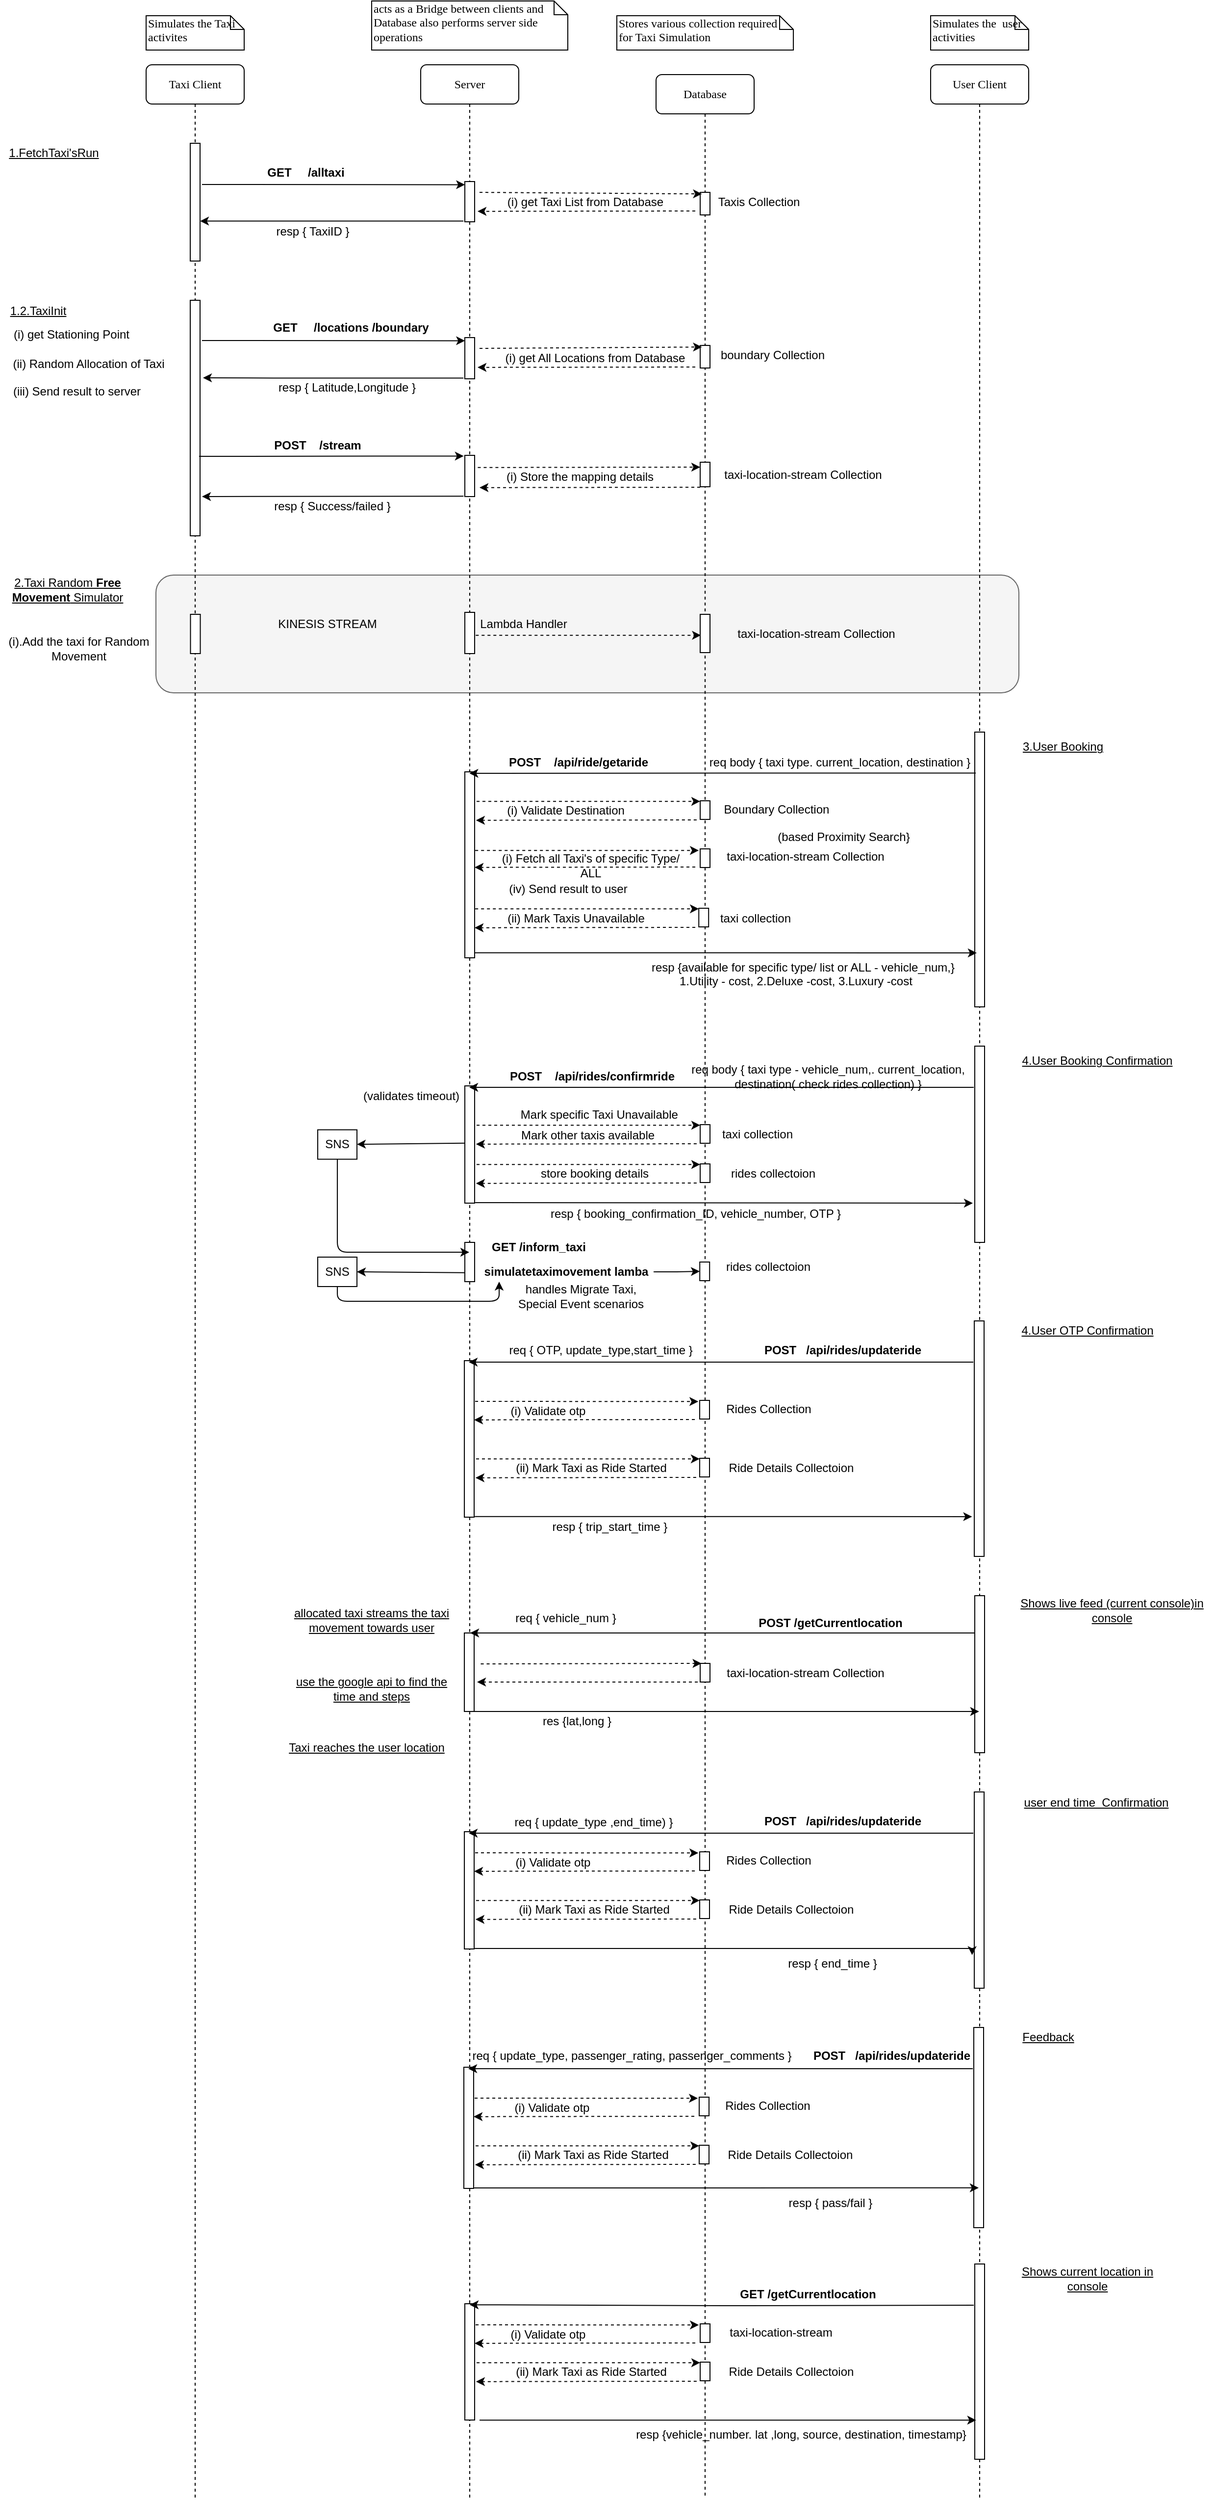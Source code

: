 <mxfile version="15.2.7" type="device"><diagram name="Page-1" id="13e1069c-82ec-6db2-03f1-153e76fe0fe0"><mxGraphModel dx="3008" dy="601" grid="1" gridSize="10" guides="1" tooltips="1" connect="1" arrows="1" fold="1" page="1" pageScale="1" pageWidth="1920" pageHeight="1200" background="none" math="0" shadow="0"><root><mxCell id="0"/><mxCell id="1" parent="0"/><mxCell id="StnTi1TBYFfnd7cMDcRf-30" value="" style="rounded=1;whiteSpace=wrap;html=1;fillColor=#f5f5f5;strokeColor=#666666;fontColor=#333333;" parent="1" vertex="1"><mxGeometry x="-1370" y="720" width="880" height="120" as="geometry"/></mxCell><mxCell id="7baba1c4bc27f4b0-2" value="Server" style="shape=umlLifeline;perimeter=lifelinePerimeter;whiteSpace=wrap;html=1;container=1;collapsible=0;recursiveResize=0;outlineConnect=0;rounded=1;shadow=0;comic=0;labelBackgroundColor=none;strokeWidth=1;fontFamily=Verdana;fontSize=12;align=center;" parent="1" vertex="1"><mxGeometry x="-1100" y="200" width="100" height="2480" as="geometry"/></mxCell><mxCell id="7baba1c4bc27f4b0-10" value="" style="html=1;points=[];perimeter=orthogonalPerimeter;rounded=0;shadow=0;comic=0;labelBackgroundColor=none;strokeWidth=1;fontFamily=Verdana;fontSize=12;align=center;" parent="7baba1c4bc27f4b0-2" vertex="1"><mxGeometry x="45" y="119" width="10" height="41" as="geometry"/></mxCell><mxCell id="rOVfln4P1n18NislJDXr-6" value="" style="html=1;points=[];perimeter=orthogonalPerimeter;rounded=0;shadow=0;comic=0;labelBackgroundColor=none;strokeWidth=1;fontFamily=Verdana;fontSize=12;align=center;" parent="7baba1c4bc27f4b0-2" vertex="1"><mxGeometry x="45" y="1200" width="10" height="40" as="geometry"/></mxCell><mxCell id="7baba1c4bc27f4b0-3" value="User Client" style="shape=umlLifeline;perimeter=lifelinePerimeter;whiteSpace=wrap;html=1;container=1;collapsible=0;recursiveResize=0;outlineConnect=0;rounded=1;shadow=0;comic=0;labelBackgroundColor=none;strokeWidth=1;fontFamily=Verdana;fontSize=12;align=center;" parent="1" vertex="1"><mxGeometry x="-580" y="200" width="100" height="2480" as="geometry"/></mxCell><mxCell id="7baba1c4bc27f4b0-13" value="" style="html=1;points=[];perimeter=orthogonalPerimeter;rounded=0;shadow=0;comic=0;labelBackgroundColor=none;strokeWidth=1;fontFamily=Verdana;fontSize=12;align=center;" parent="7baba1c4bc27f4b0-3" vertex="1"><mxGeometry x="45" y="680" width="10" height="280" as="geometry"/></mxCell><mxCell id="7baba1c4bc27f4b0-8" value="Taxi Client" style="shape=umlLifeline;perimeter=lifelinePerimeter;whiteSpace=wrap;html=1;container=1;collapsible=0;recursiveResize=0;outlineConnect=0;rounded=1;shadow=0;comic=0;labelBackgroundColor=none;strokeWidth=1;fontFamily=Verdana;fontSize=12;align=center;" parent="1" vertex="1"><mxGeometry x="-1380" y="200" width="100" height="2480" as="geometry"/></mxCell><mxCell id="7baba1c4bc27f4b0-9" value="" style="html=1;points=[];perimeter=orthogonalPerimeter;rounded=0;shadow=0;comic=0;labelBackgroundColor=none;strokeWidth=1;fontFamily=Verdana;fontSize=12;align=center;" parent="7baba1c4bc27f4b0-8" vertex="1"><mxGeometry x="45" y="80" width="10" height="120" as="geometry"/></mxCell><mxCell id="tMMM_avJAQkE-YeCym6O-34" value="" style="html=1;points=[];perimeter=orthogonalPerimeter;rounded=0;shadow=0;comic=0;labelBackgroundColor=none;strokeWidth=1;fontFamily=Verdana;fontSize=12;align=center;" parent="7baba1c4bc27f4b0-8" vertex="1"><mxGeometry x="45" y="240" width="10" height="240" as="geometry"/></mxCell><mxCell id="7baba1c4bc27f4b0-40" value="Simulates the Taxi activites" style="shape=note;whiteSpace=wrap;html=1;size=14;verticalAlign=top;align=left;spacingTop=-6;rounded=0;shadow=0;comic=0;labelBackgroundColor=none;strokeWidth=1;fontFamily=Verdana;fontSize=12" parent="1" vertex="1"><mxGeometry x="-1380" y="150" width="100" height="35" as="geometry"/></mxCell><mxCell id="7baba1c4bc27f4b0-41" value="acts as a Bridge between clients and Database also performs server side operations" style="shape=note;whiteSpace=wrap;html=1;size=14;verticalAlign=top;align=left;spacingTop=-6;rounded=0;shadow=0;comic=0;labelBackgroundColor=none;strokeWidth=1;fontFamily=Verdana;fontSize=12" parent="1" vertex="1"><mxGeometry x="-1150" y="135" width="200" height="50" as="geometry"/></mxCell><mxCell id="7baba1c4bc27f4b0-42" value="Simulates the&amp;nbsp; user activities" style="shape=note;whiteSpace=wrap;html=1;size=14;verticalAlign=top;align=left;spacingTop=-6;rounded=0;shadow=0;comic=0;labelBackgroundColor=none;strokeWidth=1;fontFamily=Verdana;fontSize=12" parent="1" vertex="1"><mxGeometry x="-580" y="150" width="100" height="35" as="geometry"/></mxCell><mxCell id="tMMM_avJAQkE-YeCym6O-5" value="Database" style="shape=umlLifeline;perimeter=lifelinePerimeter;whiteSpace=wrap;html=1;container=1;collapsible=0;recursiveResize=0;outlineConnect=0;rounded=1;shadow=0;comic=0;labelBackgroundColor=none;strokeWidth=1;fontFamily=Verdana;fontSize=12;align=center;" parent="1" vertex="1"><mxGeometry x="-860" y="210" width="100" height="2470" as="geometry"/></mxCell><mxCell id="tMMM_avJAQkE-YeCym6O-6" value="" style="html=1;points=[];perimeter=orthogonalPerimeter;rounded=0;shadow=0;comic=0;labelBackgroundColor=none;strokeWidth=1;fontFamily=Verdana;fontSize=12;align=center;" parent="tMMM_avJAQkE-YeCym6O-5" vertex="1"><mxGeometry x="45" y="120" width="10" height="23" as="geometry"/></mxCell><mxCell id="VkmOC34NVmXhwSjpZ-ni-5" value="" style="html=1;points=[];perimeter=orthogonalPerimeter;rounded=0;shadow=0;comic=0;labelBackgroundColor=none;strokeWidth=1;fontFamily=Verdana;fontSize=12;align=center;" vertex="1" parent="tMMM_avJAQkE-YeCym6O-5"><mxGeometry x="44.6" y="1210" width="10" height="19" as="geometry"/></mxCell><mxCell id="tMMM_avJAQkE-YeCym6O-7" value="Stores various collection required for Taxi Simulation" style="shape=note;whiteSpace=wrap;html=1;size=14;verticalAlign=top;align=left;spacingTop=-6;rounded=0;shadow=0;comic=0;labelBackgroundColor=none;strokeWidth=1;fontFamily=Verdana;fontSize=12" parent="1" vertex="1"><mxGeometry x="-900" y="150" width="180" height="35" as="geometry"/></mxCell><mxCell id="tMMM_avJAQkE-YeCym6O-11" value="3.User Booking" style="text;html=1;strokeColor=none;fillColor=none;align=center;verticalAlign=middle;whiteSpace=wrap;rounded=0;fontStyle=4" parent="1" vertex="1"><mxGeometry x="-490" y="880" width="90" height="30" as="geometry"/></mxCell><mxCell id="tMMM_avJAQkE-YeCym6O-9" value="1.FetchTaxi'sRun" style="text;html=1;strokeColor=none;fillColor=none;align=center;verticalAlign=middle;whiteSpace=wrap;rounded=0;fontStyle=4" parent="1" vertex="1"><mxGeometry x="-1514" y="280" width="80" height="20" as="geometry"/></mxCell><mxCell id="tMMM_avJAQkE-YeCym6O-17" style="edgeStyle=orthogonalEdgeStyle;rounded=0;orthogonalLoop=1;jettySize=auto;html=1;entryX=0.02;entryY=0.043;entryDx=0;entryDy=0;entryPerimeter=0;" parent="1" edge="1"><mxGeometry relative="1" as="geometry"><mxPoint x="-1323" y="322" as="sourcePoint"/><mxPoint x="-1054.8" y="322.203" as="targetPoint"/><Array as="points"><mxPoint x="-1323" y="322"/></Array></mxGeometry></mxCell><mxCell id="tMMM_avJAQkE-YeCym6O-26" value="&lt;b&gt;GET&lt;/b&gt;&amp;nbsp; &amp;nbsp; &amp;nbsp;&lt;b&gt;/alltaxi&lt;/b&gt;" style="text;html=1;strokeColor=none;fillColor=none;align=center;verticalAlign=middle;whiteSpace=wrap;rounded=0;dashed=1;" parent="1" vertex="1"><mxGeometry x="-1277.12" y="300" width="120" height="20" as="geometry"/></mxCell><mxCell id="tMMM_avJAQkE-YeCym6O-27" value="" style="endArrow=classic;html=1;entryX=0.18;entryY=0.07;entryDx=0;entryDy=0;entryPerimeter=0;dashed=1;" parent="1" target="tMMM_avJAQkE-YeCym6O-6" edge="1"><mxGeometry width="50" height="50" relative="1" as="geometry"><mxPoint x="-1040" y="330" as="sourcePoint"/><mxPoint x="-1020" y="294" as="targetPoint"/></mxGeometry></mxCell><mxCell id="tMMM_avJAQkE-YeCym6O-28" value="" style="endArrow=classic;html=1;dashed=1;entryX=1.3;entryY=0.671;entryDx=0;entryDy=0;entryPerimeter=0;" parent="1" edge="1"><mxGeometry width="50" height="50" relative="1" as="geometry"><mxPoint x="-820" y="349" as="sourcePoint"/><mxPoint x="-1042" y="349.351" as="targetPoint"/></mxGeometry></mxCell><mxCell id="tMMM_avJAQkE-YeCym6O-29" style="edgeStyle=orthogonalEdgeStyle;rounded=0;orthogonalLoop=1;jettySize=auto;html=1;exitX=-0.14;exitY=0.982;exitDx=0;exitDy=0;exitPerimeter=0;" parent="1" source="7baba1c4bc27f4b0-10" target="7baba1c4bc27f4b0-9" edge="1"><mxGeometry relative="1" as="geometry"><mxPoint x="-1062" y="438" as="sourcePoint"/><mxPoint x="-1321" y="389" as="targetPoint"/><Array as="points"><mxPoint x="-1120" y="360"/><mxPoint x="-1120" y="360"/></Array></mxGeometry></mxCell><mxCell id="tMMM_avJAQkE-YeCym6O-30" value="resp { TaxiID }" style="text;html=1;strokeColor=none;fillColor=none;align=center;verticalAlign=middle;whiteSpace=wrap;rounded=0;dashed=1;" parent="1" vertex="1"><mxGeometry x="-1280.12" y="360" width="140" height="20" as="geometry"/></mxCell><mxCell id="tMMM_avJAQkE-YeCym6O-31" value="(i) get Taxi List from Database" style="text;html=1;strokeColor=none;fillColor=none;align=center;verticalAlign=middle;whiteSpace=wrap;rounded=0;dashed=1;" parent="1" vertex="1"><mxGeometry x="-1017.5" y="330" width="170" height="20" as="geometry"/></mxCell><mxCell id="tMMM_avJAQkE-YeCym6O-32" value="Taxis Collection" style="text;html=1;strokeColor=none;fillColor=none;align=center;verticalAlign=middle;whiteSpace=wrap;rounded=0;dashed=1;" parent="1" vertex="1"><mxGeometry x="-805.75" y="330" width="102" height="20" as="geometry"/></mxCell><mxCell id="tMMM_avJAQkE-YeCym6O-33" value="" style="html=1;points=[];perimeter=orthogonalPerimeter;rounded=0;shadow=0;comic=0;labelBackgroundColor=none;strokeWidth=1;fontFamily=Verdana;fontSize=12;align=center;fontStyle=0" parent="1" vertex="1"><mxGeometry x="-1055" y="478" width="10" height="42" as="geometry"/></mxCell><mxCell id="tMMM_avJAQkE-YeCym6O-35" value="" style="html=1;points=[];perimeter=orthogonalPerimeter;rounded=0;shadow=0;comic=0;labelBackgroundColor=none;strokeWidth=1;fontFamily=Verdana;fontSize=12;align=center;fontStyle=0" parent="1" vertex="1"><mxGeometry x="-815" y="486" width="10" height="23" as="geometry"/></mxCell><mxCell id="tMMM_avJAQkE-YeCym6O-36" value="1.2.TaxiInit" style="text;html=1;strokeColor=none;fillColor=none;align=center;verticalAlign=middle;whiteSpace=wrap;rounded=0;fontStyle=4" parent="1" vertex="1"><mxGeometry x="-1520" y="443" width="60" height="15" as="geometry"/></mxCell><mxCell id="tMMM_avJAQkE-YeCym6O-37" style="edgeStyle=orthogonalEdgeStyle;rounded=0;orthogonalLoop=1;jettySize=auto;html=1;entryX=0.02;entryY=0.043;entryDx=0;entryDy=0;entryPerimeter=0;fontStyle=0" parent="1" edge="1"><mxGeometry relative="1" as="geometry"><mxPoint x="-1323" y="481" as="sourcePoint"/><mxPoint x="-1054.8" y="481.203" as="targetPoint"/><Array as="points"><mxPoint x="-1323" y="481"/></Array></mxGeometry></mxCell><mxCell id="tMMM_avJAQkE-YeCym6O-38" value="&lt;b&gt;GET&lt;/b&gt;&amp;nbsp; &amp;nbsp; &amp;nbsp;&lt;b&gt;/locations /boundary&lt;/b&gt;" style="text;html=1;strokeColor=none;fillColor=none;align=center;verticalAlign=middle;whiteSpace=wrap;rounded=0;dashed=1;fontStyle=0" parent="1" vertex="1"><mxGeometry x="-1266" y="458" width="190" height="20" as="geometry"/></mxCell><mxCell id="tMMM_avJAQkE-YeCym6O-39" value="" style="endArrow=classic;html=1;entryX=0.18;entryY=0.07;entryDx=0;entryDy=0;entryPerimeter=0;dashed=1;fontStyle=0" parent="1" target="tMMM_avJAQkE-YeCym6O-35" edge="1"><mxGeometry width="50" height="50" relative="1" as="geometry"><mxPoint x="-1040" y="489" as="sourcePoint"/><mxPoint x="-1020" y="453" as="targetPoint"/></mxGeometry></mxCell><mxCell id="tMMM_avJAQkE-YeCym6O-40" value="" style="endArrow=classic;html=1;dashed=1;entryX=1.3;entryY=0.671;entryDx=0;entryDy=0;entryPerimeter=0;fontStyle=0" parent="1" edge="1"><mxGeometry width="50" height="50" relative="1" as="geometry"><mxPoint x="-820" y="508" as="sourcePoint"/><mxPoint x="-1042.0" y="508.351" as="targetPoint"/></mxGeometry></mxCell><mxCell id="tMMM_avJAQkE-YeCym6O-41" style="edgeStyle=orthogonalEdgeStyle;rounded=0;orthogonalLoop=1;jettySize=auto;html=1;exitX=-0.14;exitY=0.982;exitDx=0;exitDy=0;exitPerimeter=0;fontStyle=0" parent="1" source="tMMM_avJAQkE-YeCym6O-33" edge="1"><mxGeometry relative="1" as="geometry"><mxPoint x="-1062" y="597" as="sourcePoint"/><mxPoint x="-1322" y="519" as="targetPoint"/><Array as="points"><mxPoint x="-1250" y="519"/><mxPoint x="-1250" y="519"/></Array></mxGeometry></mxCell><mxCell id="tMMM_avJAQkE-YeCym6O-42" value="resp { Latitude,Longitude }" style="text;html=1;strokeColor=none;fillColor=none;align=center;verticalAlign=middle;whiteSpace=wrap;rounded=0;dashed=1;fontStyle=0" parent="1" vertex="1"><mxGeometry x="-1250" y="519" width="150" height="20" as="geometry"/></mxCell><mxCell id="tMMM_avJAQkE-YeCym6O-43" value="(i) get All Locations from Database" style="text;html=1;strokeColor=none;fillColor=none;align=center;verticalAlign=middle;whiteSpace=wrap;rounded=0;dashed=1;fontStyle=0" parent="1" vertex="1"><mxGeometry x="-1017.5" y="489" width="190" height="20" as="geometry"/></mxCell><mxCell id="tMMM_avJAQkE-YeCym6O-44" value="boundary Collection" style="text;html=1;strokeColor=none;fillColor=none;align=center;verticalAlign=middle;whiteSpace=wrap;rounded=0;dashed=1;" parent="1" vertex="1"><mxGeometry x="-796.12" y="486" width="110" height="20" as="geometry"/></mxCell><mxCell id="tMMM_avJAQkE-YeCym6O-45" value="(i) get Stationing Point" style="text;html=1;strokeColor=none;fillColor=none;align=center;verticalAlign=middle;whiteSpace=wrap;rounded=0;" parent="1" vertex="1"><mxGeometry x="-1520.75" y="460" width="130" height="30" as="geometry"/></mxCell><mxCell id="tMMM_avJAQkE-YeCym6O-46" value="(ii) Random Allocation of Taxi" style="text;html=1;strokeColor=none;fillColor=none;align=center;verticalAlign=middle;whiteSpace=wrap;rounded=0;" parent="1" vertex="1"><mxGeometry x="-1520.75" y="490" width="165" height="30" as="geometry"/></mxCell><mxCell id="tMMM_avJAQkE-YeCym6O-47" value="(iii) Send result to server" style="text;html=1;strokeColor=none;fillColor=none;align=center;verticalAlign=middle;whiteSpace=wrap;rounded=0;" parent="1" vertex="1"><mxGeometry x="-1518.26" y="520" width="135.25" height="25" as="geometry"/></mxCell><mxCell id="tMMM_avJAQkE-YeCym6O-55" value="" style="html=1;points=[];perimeter=orthogonalPerimeter;rounded=0;shadow=0;comic=0;labelBackgroundColor=none;strokeWidth=1;fontFamily=Verdana;fontSize=12;align=center;fontStyle=0" parent="1" vertex="1"><mxGeometry x="-1055" y="598" width="10" height="42" as="geometry"/></mxCell><mxCell id="tMMM_avJAQkE-YeCym6O-57" style="edgeStyle=orthogonalEdgeStyle;rounded=0;orthogonalLoop=1;jettySize=auto;html=1;entryX=-0.11;entryY=0.016;entryDx=0;entryDy=0;entryPerimeter=0;fontStyle=0;" parent="1" target="tMMM_avJAQkE-YeCym6O-55" edge="1"><mxGeometry relative="1" as="geometry"><mxPoint x="-1326" y="599" as="sourcePoint"/><mxPoint x="-1044.8" y="582.203" as="targetPoint"/><Array as="points"><mxPoint x="-1056" y="599"/></Array></mxGeometry></mxCell><mxCell id="tMMM_avJAQkE-YeCym6O-58" value="&lt;b&gt;POST&lt;/b&gt;&amp;nbsp; &amp;nbsp;&amp;nbsp;&lt;b&gt;/stream&lt;/b&gt;" style="text;html=1;strokeColor=none;fillColor=none;align=center;verticalAlign=middle;whiteSpace=wrap;rounded=0;dashed=1;fontStyle=0" parent="1" vertex="1"><mxGeometry x="-1270" y="578" width="130" height="20" as="geometry"/></mxCell><mxCell id="tMMM_avJAQkE-YeCym6O-62" value="resp { Success/failed }" style="text;html=1;strokeColor=none;fillColor=none;align=center;verticalAlign=middle;whiteSpace=wrap;rounded=0;dashed=1;fontStyle=0" parent="1" vertex="1"><mxGeometry x="-1255" y="640" width="130" height="20" as="geometry"/></mxCell><mxCell id="tMMM_avJAQkE-YeCym6O-65" style="edgeStyle=orthogonalEdgeStyle;rounded=0;orthogonalLoop=1;jettySize=auto;html=1;fontStyle=0;exitX=-0.131;exitY=0.99;exitDx=0;exitDy=0;exitPerimeter=0;" parent="1" source="tMMM_avJAQkE-YeCym6O-55" edge="1"><mxGeometry relative="1" as="geometry"><mxPoint x="-1315.81" y="609.5" as="sourcePoint"/><mxPoint x="-1323" y="640" as="targetPoint"/><Array as="points"><mxPoint x="-1323" y="640"/></Array></mxGeometry></mxCell><mxCell id="tMMM_avJAQkE-YeCym6O-67" value="(i) Store the mapping details" style="text;html=1;strokeColor=none;fillColor=none;align=center;verticalAlign=middle;whiteSpace=wrap;rounded=0;dashed=1;fontStyle=0" parent="1" vertex="1"><mxGeometry x="-1015" y="610.5" width="155" height="18.5" as="geometry"/></mxCell><mxCell id="tMMM_avJAQkE-YeCym6O-68" value="" style="endArrow=classic;html=1;entryX=0.18;entryY=0.07;entryDx=0;entryDy=0;entryPerimeter=0;dashed=1;fontStyle=0" parent="1" edge="1"><mxGeometry width="50" height="50" relative="1" as="geometry"><mxPoint x="-1041.8" y="610.4" as="sourcePoint"/><mxPoint x="-815.0" y="610.0" as="targetPoint"/></mxGeometry></mxCell><mxCell id="tMMM_avJAQkE-YeCym6O-69" value="" style="endArrow=classic;html=1;dashed=1;fontStyle=0" parent="1" edge="1"><mxGeometry width="50" height="50" relative="1" as="geometry"><mxPoint x="-815" y="630.52" as="sourcePoint"/><mxPoint x="-1040" y="630.87" as="targetPoint"/></mxGeometry></mxCell><mxCell id="tMMM_avJAQkE-YeCym6O-70" value="" style="html=1;points=[];perimeter=orthogonalPerimeter;rounded=0;shadow=0;comic=0;labelBackgroundColor=none;strokeWidth=1;fontFamily=Verdana;fontSize=12;align=center;" parent="1" vertex="1"><mxGeometry x="-1055" y="920.5" width="10" height="189.5" as="geometry"/></mxCell><mxCell id="tMMM_avJAQkE-YeCym6O-74" style="edgeStyle=orthogonalEdgeStyle;rounded=0;orthogonalLoop=1;jettySize=auto;html=1;exitX=0.1;exitY=0.149;exitDx=0;exitDy=0;exitPerimeter=0;" parent="1" source="7baba1c4bc27f4b0-13" edge="1"><mxGeometry relative="1" as="geometry"><mxPoint x="-1373" y="983" as="sourcePoint"/><mxPoint x="-1050.333" y="922" as="targetPoint"/><Array as="points"/></mxGeometry></mxCell><mxCell id="tMMM_avJAQkE-YeCym6O-78" style="edgeStyle=orthogonalEdgeStyle;rounded=0;orthogonalLoop=1;jettySize=auto;html=1;exitX=0.98;exitY=0.991;exitDx=0;exitDy=0;exitPerimeter=0;" parent="1" edge="1"><mxGeometry relative="1" as="geometry"><mxPoint x="-1045.2" y="1104.845" as="sourcePoint"/><mxPoint x="-533" y="1105" as="targetPoint"/><Array as="points"><mxPoint x="-533" y="1105"/></Array></mxGeometry></mxCell><mxCell id="tMMM_avJAQkE-YeCym6O-82" value="&lt;b&gt;POST&lt;/b&gt;&amp;nbsp; &amp;nbsp; &lt;b&gt;/api/ride/getaride&lt;/b&gt;" style="text;html=1;strokeColor=none;align=center;verticalAlign=middle;whiteSpace=wrap;rounded=0;dashed=1;fontStyle=0;" parent="1" vertex="1"><mxGeometry x="-1025" y="900.5" width="172.38" height="20" as="geometry"/></mxCell><mxCell id="tMMM_avJAQkE-YeCym6O-86" value="(i) Validate Destination" style="text;html=1;strokeColor=none;fillColor=none;align=center;verticalAlign=middle;whiteSpace=wrap;rounded=0;" parent="1" vertex="1"><mxGeometry x="-1017.5" y="950" width="130" height="20" as="geometry"/></mxCell><mxCell id="tMMM_avJAQkE-YeCym6O-87" value="" style="endArrow=classic;html=1;dashed=1;fontStyle=0;exitX=1.06;exitY=0.289;exitDx=0;exitDy=0;exitPerimeter=0;entryX=-0.14;entryY=0.062;entryDx=0;entryDy=0;entryPerimeter=0;" parent="1" edge="1"><mxGeometry width="50" height="50" relative="1" as="geometry"><mxPoint x="-1043" y="950.595" as="sourcePoint"/><mxPoint x="-815" y="950.58" as="targetPoint"/></mxGeometry></mxCell><mxCell id="tMMM_avJAQkE-YeCym6O-88" value="" style="endArrow=classic;html=1;dashed=1;fontStyle=0" parent="1" edge="1"><mxGeometry width="50" height="50" relative="1" as="geometry"><mxPoint x="-818.6" y="969.5" as="sourcePoint"/><mxPoint x="-1043.6" y="969.85" as="targetPoint"/></mxGeometry></mxCell><mxCell id="tMMM_avJAQkE-YeCym6O-89" value="(i) Fetch all Taxi's of specific Type/ ALL" style="text;html=1;strokeColor=none;fillColor=none;align=center;verticalAlign=middle;whiteSpace=wrap;rounded=0;" parent="1" vertex="1"><mxGeometry x="-1019.25" y="1006" width="185" height="20" as="geometry"/></mxCell><mxCell id="tMMM_avJAQkE-YeCym6O-90" value="" style="endArrow=classic;html=1;dashed=1;fontStyle=0;exitX=1.06;exitY=0.289;exitDx=0;exitDy=0;exitPerimeter=0;entryX=-0.14;entryY=0.062;entryDx=0;entryDy=0;entryPerimeter=0;" parent="1" edge="1"><mxGeometry width="50" height="50" relative="1" as="geometry"><mxPoint x="-1044.4" y="1000.595" as="sourcePoint"/><mxPoint x="-816.4" y="1000.58" as="targetPoint"/></mxGeometry></mxCell><mxCell id="tMMM_avJAQkE-YeCym6O-91" value="" style="endArrow=classic;html=1;dashed=1;fontStyle=0" parent="1" edge="1"><mxGeometry width="50" height="50" relative="1" as="geometry"><mxPoint x="-820" y="1017.5" as="sourcePoint"/><mxPoint x="-1045" y="1017.85" as="targetPoint"/></mxGeometry></mxCell><mxCell id="tMMM_avJAQkE-YeCym6O-92" value="" style="html=1;points=[];perimeter=orthogonalPerimeter;rounded=0;shadow=0;comic=0;labelBackgroundColor=none;strokeWidth=1;fontFamily=Verdana;fontSize=12;align=center;" parent="1" vertex="1"><mxGeometry x="-815" y="950" width="10" height="19" as="geometry"/></mxCell><mxCell id="tMMM_avJAQkE-YeCym6O-93" value="" style="html=1;points=[];perimeter=orthogonalPerimeter;rounded=0;shadow=0;comic=0;labelBackgroundColor=none;strokeWidth=1;fontFamily=Verdana;fontSize=12;align=center;" parent="1" vertex="1"><mxGeometry x="-815" y="999" width="10" height="19" as="geometry"/></mxCell><mxCell id="tMMM_avJAQkE-YeCym6O-95" value="" style="html=1;points=[];perimeter=orthogonalPerimeter;rounded=0;shadow=0;comic=0;labelBackgroundColor=none;strokeWidth=1;fontFamily=Verdana;fontSize=12;align=center;fontStyle=0" parent="1" vertex="1"><mxGeometry x="-815" y="605" width="10" height="25" as="geometry"/></mxCell><mxCell id="tMMM_avJAQkE-YeCym6O-96" value="taxi-location-stream Collection" style="text;html=1;strokeColor=none;fillColor=none;align=center;verticalAlign=middle;whiteSpace=wrap;rounded=0;dashed=1;" parent="1" vertex="1"><mxGeometry x="-800" y="607.5" width="180" height="20" as="geometry"/></mxCell><mxCell id="tMMM_avJAQkE-YeCym6O-97" value="taxi-location-stream Collection" style="text;html=1;strokeColor=none;fillColor=none;align=center;verticalAlign=middle;whiteSpace=wrap;rounded=0;dashed=1;" parent="1" vertex="1"><mxGeometry x="-795" y="997" width="175" height="20" as="geometry"/></mxCell><mxCell id="tMMM_avJAQkE-YeCym6O-98" value="(iv) Send result to user" style="text;html=1;strokeColor=none;fillColor=none;align=center;verticalAlign=middle;whiteSpace=wrap;rounded=0;" parent="1" vertex="1"><mxGeometry x="-1017.5" y="1030" width="135" height="20" as="geometry"/></mxCell><mxCell id="tMMM_avJAQkE-YeCym6O-100" value="resp {available for specific type/ list or ALL - vehicle_num,}" style="text;html=1;strokeColor=none;fillColor=none;align=center;verticalAlign=middle;whiteSpace=wrap;rounded=0;dashed=1;fontStyle=0" parent="1" vertex="1"><mxGeometry x="-870" y="1110" width="320" height="20" as="geometry"/></mxCell><mxCell id="tMMM_avJAQkE-YeCym6O-101" value="" style="html=1;points=[];perimeter=orthogonalPerimeter;rounded=0;shadow=0;comic=0;labelBackgroundColor=none;strokeWidth=1;fontFamily=Verdana;fontSize=12;align=center;" parent="1" vertex="1"><mxGeometry x="-535" y="1200" width="10" height="200" as="geometry"/></mxCell><mxCell id="tMMM_avJAQkE-YeCym6O-102" value="&lt;u&gt;4.User Booking Confirmation&lt;/u&gt;" style="text;html=1;strokeColor=none;fillColor=none;align=center;verticalAlign=middle;whiteSpace=wrap;rounded=0;" parent="1" vertex="1"><mxGeometry x="-490" y="1200" width="160" height="30" as="geometry"/></mxCell><mxCell id="tMMM_avJAQkE-YeCym6O-103" value="" style="html=1;points=[];perimeter=orthogonalPerimeter;rounded=0;shadow=0;comic=0;labelBackgroundColor=none;strokeWidth=1;fontFamily=Verdana;fontSize=12;align=center;" parent="1" vertex="1"><mxGeometry x="-1055" y="1240.5" width="10" height="119.5" as="geometry"/></mxCell><mxCell id="tMMM_avJAQkE-YeCym6O-105" style="edgeStyle=orthogonalEdgeStyle;rounded=0;orthogonalLoop=1;jettySize=auto;html=1;" parent="1" edge="1"><mxGeometry relative="1" as="geometry"><mxPoint x="-536" y="1242" as="sourcePoint"/><mxPoint x="-1050.5" y="1242" as="targetPoint"/><Array as="points"><mxPoint x="-536" y="1242"/></Array></mxGeometry></mxCell><mxCell id="tMMM_avJAQkE-YeCym6O-112" value="&amp;nbsp;Mark specific Taxi Unavailable" style="text;html=1;strokeColor=none;fillColor=none;align=center;verticalAlign=middle;whiteSpace=wrap;rounded=0;" parent="1" vertex="1"><mxGeometry x="-1011.75" y="1259.5" width="185" height="20" as="geometry"/></mxCell><mxCell id="tMMM_avJAQkE-YeCym6O-113" value="" style="endArrow=classic;html=1;dashed=1;fontStyle=0;exitX=1.06;exitY=0.289;exitDx=0;exitDy=0;exitPerimeter=0;entryX=-0.14;entryY=0.062;entryDx=0;entryDy=0;entryPerimeter=0;" parent="1" edge="1"><mxGeometry width="50" height="50" relative="1" as="geometry"><mxPoint x="-1043" y="1280.595" as="sourcePoint"/><mxPoint x="-815" y="1280.58" as="targetPoint"/></mxGeometry></mxCell><mxCell id="tMMM_avJAQkE-YeCym6O-114" value="" style="endArrow=classic;html=1;dashed=1;fontStyle=0" parent="1" edge="1"><mxGeometry width="50" height="50" relative="1" as="geometry"><mxPoint x="-818.6" y="1299.5" as="sourcePoint"/><mxPoint x="-1043.6" y="1299.85" as="targetPoint"/></mxGeometry></mxCell><mxCell id="tMMM_avJAQkE-YeCym6O-118" value="" style="html=1;points=[];perimeter=orthogonalPerimeter;rounded=0;shadow=0;comic=0;labelBackgroundColor=none;strokeWidth=1;fontFamily=Verdana;fontSize=12;align=center;" parent="1" vertex="1"><mxGeometry x="-815" y="1280" width="10" height="19" as="geometry"/></mxCell><mxCell id="tMMM_avJAQkE-YeCym6O-124" style="edgeStyle=orthogonalEdgeStyle;rounded=0;orthogonalLoop=1;jettySize=auto;html=1;exitX=1.06;exitY=0.996;exitDx=0;exitDy=0;exitPerimeter=0;" parent="1" source="tMMM_avJAQkE-YeCym6O-103" edge="1"><mxGeometry relative="1" as="geometry"><mxPoint x="-535" y="1420" as="sourcePoint"/><mxPoint x="-537" y="1360" as="targetPoint"/><Array as="points"><mxPoint x="-537" y="1360"/></Array></mxGeometry></mxCell><mxCell id="tMMM_avJAQkE-YeCym6O-130" value="resp { booking_confirmation_ID, vehicle_number, OTP }" style="text;html=1;strokeColor=none;fillColor=none;align=center;verticalAlign=middle;whiteSpace=wrap;rounded=0;dashed=1;fontStyle=0" parent="1" vertex="1"><mxGeometry x="-974.25" y="1360" width="309.25" height="22.5" as="geometry"/></mxCell><mxCell id="tMMM_avJAQkE-YeCym6O-178" value="Boundary Collection" style="text;html=1;strokeColor=none;fillColor=none;align=center;verticalAlign=middle;whiteSpace=wrap;rounded=0;dashed=1;" parent="1" vertex="1"><mxGeometry x="-792" y="949" width="110" height="20" as="geometry"/></mxCell><mxCell id="tMMM_avJAQkE-YeCym6O-180" value="rides collectoion" style="text;html=1;strokeColor=none;fillColor=none;align=center;verticalAlign=middle;whiteSpace=wrap;rounded=0;dashed=1;" parent="1" vertex="1"><mxGeometry x="-795.12" y="1320" width="109" height="20" as="geometry"/></mxCell><mxCell id="StnTi1TBYFfnd7cMDcRf-15" value="2.Taxi Random &lt;b&gt;Free Movement&lt;/b&gt; Simulator" style="text;html=1;strokeColor=none;fillColor=none;align=center;verticalAlign=middle;whiteSpace=wrap;rounded=0;fontStyle=4" parent="1" vertex="1"><mxGeometry x="-1521.39" y="720" width="121.5" height="30" as="geometry"/></mxCell><mxCell id="StnTi1TBYFfnd7cMDcRf-16" value="(i).Add the taxi for Random Movement" style="text;html=1;strokeColor=none;fillColor=none;align=center;verticalAlign=middle;whiteSpace=wrap;rounded=0;" parent="1" vertex="1"><mxGeometry x="-1528.5" y="780" width="158.5" height="30" as="geometry"/></mxCell><mxCell id="StnTi1TBYFfnd7cMDcRf-21" value="" style="html=1;points=[];perimeter=orthogonalPerimeter;rounded=0;shadow=0;comic=0;labelBackgroundColor=none;strokeWidth=1;fontFamily=Verdana;fontSize=12;align=center;" parent="1" vertex="1"><mxGeometry x="-815" y="760" width="10" height="39" as="geometry"/></mxCell><mxCell id="StnTi1TBYFfnd7cMDcRf-24" value="" style="html=1;points=[];perimeter=orthogonalPerimeter;rounded=0;shadow=0;comic=0;labelBackgroundColor=none;strokeWidth=1;fontFamily=Verdana;fontSize=12;align=center;" parent="1" vertex="1"><mxGeometry x="-1334.75" y="760" width="10" height="40" as="geometry"/></mxCell><mxCell id="StnTi1TBYFfnd7cMDcRf-33" value="(based Proximity Search}" style="text;html=1;strokeColor=none;fillColor=none;align=center;verticalAlign=middle;whiteSpace=wrap;rounded=0;dashed=1;fontStyle=0" parent="1" vertex="1"><mxGeometry x="-770" y="977" width="202.5" height="20" as="geometry"/></mxCell><mxCell id="StnTi1TBYFfnd7cMDcRf-34" value="&lt;b&gt;POST&lt;/b&gt;&amp;nbsp; &amp;nbsp; &lt;b&gt;/api/rides/confirmride&lt;/b&gt;" style="text;html=1;strokeColor=none;fillColor=none;align=center;verticalAlign=middle;whiteSpace=wrap;rounded=0;dashed=1;fontStyle=0" parent="1" vertex="1"><mxGeometry x="-1016.13" y="1220.5" width="181.88" height="20" as="geometry"/></mxCell><mxCell id="oQPteFrc5bZTHxVyc7Hi-1" value="taxi-location-stream Collection" style="text;html=1;strokeColor=none;fillColor=none;align=center;verticalAlign=middle;whiteSpace=wrap;rounded=0;dashed=1;" parent="1" vertex="1"><mxGeometry x="-790" y="769.5" width="186.88" height="20" as="geometry"/></mxCell><mxCell id="oQPteFrc5bZTHxVyc7Hi-26" value="" style="html=1;points=[];perimeter=orthogonalPerimeter;rounded=0;shadow=0;comic=0;labelBackgroundColor=none;strokeWidth=1;fontFamily=Verdana;fontSize=12;align=center;" parent="1" vertex="1"><mxGeometry x="-535.5" y="1480" width="10" height="240" as="geometry"/></mxCell><mxCell id="oQPteFrc5bZTHxVyc7Hi-27" value="&lt;u&gt;4.User OTP Confirmation&lt;/u&gt;" style="text;html=1;strokeColor=none;fillColor=none;align=center;verticalAlign=middle;whiteSpace=wrap;rounded=0;" parent="1" vertex="1"><mxGeometry x="-500" y="1480" width="160" height="20" as="geometry"/></mxCell><mxCell id="oQPteFrc5bZTHxVyc7Hi-28" value="" style="html=1;points=[];perimeter=orthogonalPerimeter;rounded=0;shadow=0;comic=0;labelBackgroundColor=none;strokeWidth=1;fontFamily=Verdana;fontSize=12;align=center;" parent="1" vertex="1"><mxGeometry x="-1055.5" y="1520.5" width="10" height="159.5" as="geometry"/></mxCell><mxCell id="oQPteFrc5bZTHxVyc7Hi-29" value="" style="html=1;points=[];perimeter=orthogonalPerimeter;rounded=0;shadow=0;comic=0;labelBackgroundColor=none;strokeWidth=1;fontFamily=Verdana;fontSize=12;align=center;" parent="1" vertex="1"><mxGeometry x="-815.5" y="1561" width="10" height="19" as="geometry"/></mxCell><mxCell id="oQPteFrc5bZTHxVyc7Hi-30" style="edgeStyle=orthogonalEdgeStyle;rounded=0;orthogonalLoop=1;jettySize=auto;html=1;" parent="1" edge="1"><mxGeometry relative="1" as="geometry"><mxPoint x="-536.5" y="1522" as="sourcePoint"/><mxPoint x="-1051" y="1522" as="targetPoint"/><Array as="points"><mxPoint x="-536.5" y="1522"/></Array></mxGeometry></mxCell><mxCell id="oQPteFrc5bZTHxVyc7Hi-31" value="Rides Collection" style="text;html=1;strokeColor=none;fillColor=none;align=center;verticalAlign=middle;whiteSpace=wrap;rounded=0;dashed=1;" parent="1" vertex="1"><mxGeometry x="-795.5" y="1560" width="100" height="20" as="geometry"/></mxCell><mxCell id="oQPteFrc5bZTHxVyc7Hi-33" value="(i) Validate otp" style="text;html=1;strokeColor=none;fillColor=none;align=center;verticalAlign=middle;whiteSpace=wrap;rounded=0;" parent="1" vertex="1"><mxGeometry x="-1015.5" y="1561" width="90" height="21" as="geometry"/></mxCell><mxCell id="oQPteFrc5bZTHxVyc7Hi-34" value="" style="endArrow=classic;html=1;dashed=1;fontStyle=0;entryX=-0.14;entryY=0.062;entryDx=0;entryDy=0;entryPerimeter=0;" parent="1" target="oQPteFrc5bZTHxVyc7Hi-29" edge="1"><mxGeometry width="50" height="50" relative="1" as="geometry"><mxPoint x="-1044.5" y="1562" as="sourcePoint"/><mxPoint x="-820.5" y="1566" as="targetPoint"/></mxGeometry></mxCell><mxCell id="oQPteFrc5bZTHxVyc7Hi-35" value="" style="endArrow=classic;html=1;dashed=1;fontStyle=0" parent="1" edge="1"><mxGeometry width="50" height="50" relative="1" as="geometry"><mxPoint x="-820.5" y="1580.5" as="sourcePoint"/><mxPoint x="-1045.5" y="1580.85" as="targetPoint"/></mxGeometry></mxCell><mxCell id="oQPteFrc5bZTHxVyc7Hi-36" value="(ii) Mark Taxi as Ride Started" style="text;html=1;strokeColor=none;fillColor=none;align=center;verticalAlign=middle;whiteSpace=wrap;rounded=0;" parent="1" vertex="1"><mxGeometry x="-1015.5" y="1620" width="177.5" height="20" as="geometry"/></mxCell><mxCell id="oQPteFrc5bZTHxVyc7Hi-37" value="" style="endArrow=classic;html=1;dashed=1;fontStyle=0;exitX=1.06;exitY=0.289;exitDx=0;exitDy=0;exitPerimeter=0;entryX=-0.14;entryY=0.062;entryDx=0;entryDy=0;entryPerimeter=0;" parent="1" edge="1"><mxGeometry width="50" height="50" relative="1" as="geometry"><mxPoint x="-1043.5" y="1620.595" as="sourcePoint"/><mxPoint x="-815.5" y="1620.58" as="targetPoint"/></mxGeometry></mxCell><mxCell id="oQPteFrc5bZTHxVyc7Hi-38" value="" style="endArrow=classic;html=1;dashed=1;fontStyle=0" parent="1" edge="1"><mxGeometry width="50" height="50" relative="1" as="geometry"><mxPoint x="-819.1" y="1639.5" as="sourcePoint"/><mxPoint x="-1044.1" y="1639.85" as="targetPoint"/></mxGeometry></mxCell><mxCell id="oQPteFrc5bZTHxVyc7Hi-39" value="" style="html=1;points=[];perimeter=orthogonalPerimeter;rounded=0;shadow=0;comic=0;labelBackgroundColor=none;strokeWidth=1;fontFamily=Verdana;fontSize=12;align=center;" parent="1" vertex="1"><mxGeometry x="-815.5" y="1620" width="10" height="19" as="geometry"/></mxCell><mxCell id="oQPteFrc5bZTHxVyc7Hi-40" style="edgeStyle=orthogonalEdgeStyle;rounded=0;orthogonalLoop=1;jettySize=auto;html=1;exitX=1.06;exitY=0.996;exitDx=0;exitDy=0;exitPerimeter=0;entryX=-0.22;entryY=0.831;entryDx=0;entryDy=0;entryPerimeter=0;" parent="1" source="oQPteFrc5bZTHxVyc7Hi-28" target="oQPteFrc5bZTHxVyc7Hi-26" edge="1"><mxGeometry relative="1" as="geometry"><mxPoint x="-535.5" y="1700" as="sourcePoint"/><mxPoint x="-610.5" y="1700" as="targetPoint"/><Array as="points"><mxPoint x="-650.5" y="1679"/><mxPoint x="-650.5" y="1679"/></Array></mxGeometry></mxCell><mxCell id="oQPteFrc5bZTHxVyc7Hi-41" value="resp { trip_start_time }" style="text;html=1;strokeColor=none;fillColor=none;align=center;verticalAlign=middle;whiteSpace=wrap;rounded=0;dashed=1;fontStyle=0" parent="1" vertex="1"><mxGeometry x="-987.5" y="1680" width="160" height="20" as="geometry"/></mxCell><mxCell id="oQPteFrc5bZTHxVyc7Hi-42" value="Ride Details Collectoion" style="text;html=1;strokeColor=none;fillColor=none;align=center;verticalAlign=middle;whiteSpace=wrap;rounded=0;dashed=1;" parent="1" vertex="1"><mxGeometry x="-792.5" y="1620" width="140" height="20" as="geometry"/></mxCell><mxCell id="oQPteFrc5bZTHxVyc7Hi-43" value="&lt;b&gt;POST&lt;/b&gt;&amp;nbsp;&amp;nbsp;&amp;nbsp;&lt;b&gt;/api/rides/updateride&lt;/b&gt;" style="text;html=1;strokeColor=none;fillColor=none;align=center;verticalAlign=middle;whiteSpace=wrap;rounded=0;dashed=1;fontStyle=0" parent="1" vertex="1"><mxGeometry x="-750.5" y="1500" width="160.5" height="20" as="geometry"/></mxCell><mxCell id="oQPteFrc5bZTHxVyc7Hi-112" value="" style="html=1;points=[];perimeter=orthogonalPerimeter;rounded=0;shadow=0;comic=0;labelBackgroundColor=none;strokeWidth=1;fontFamily=Verdana;fontSize=12;align=center;" parent="1" vertex="1"><mxGeometry x="-535" y="2441" width="10" height="199" as="geometry"/></mxCell><mxCell id="oQPteFrc5bZTHxVyc7Hi-113" value="&lt;u&gt;Shows current location in console&lt;/u&gt;" style="text;html=1;strokeColor=none;fillColor=none;align=center;verticalAlign=middle;whiteSpace=wrap;rounded=0;" parent="1" vertex="1"><mxGeometry x="-500" y="2441" width="160" height="30" as="geometry"/></mxCell><mxCell id="oQPteFrc5bZTHxVyc7Hi-114" value="" style="html=1;points=[];perimeter=orthogonalPerimeter;rounded=0;shadow=0;comic=0;labelBackgroundColor=none;strokeWidth=1;fontFamily=Verdana;fontSize=12;align=center;" parent="1" vertex="1"><mxGeometry x="-1055" y="2481.5" width="10" height="118.5" as="geometry"/></mxCell><mxCell id="oQPteFrc5bZTHxVyc7Hi-115" value="" style="html=1;points=[];perimeter=orthogonalPerimeter;rounded=0;shadow=0;comic=0;labelBackgroundColor=none;strokeWidth=1;fontFamily=Verdana;fontSize=12;align=center;" parent="1" vertex="1"><mxGeometry x="-815" y="2502" width="10" height="19" as="geometry"/></mxCell><mxCell id="oQPteFrc5bZTHxVyc7Hi-116" style="edgeStyle=orthogonalEdgeStyle;rounded=0;orthogonalLoop=1;jettySize=auto;html=1;entryX=0.5;entryY=0.009;entryDx=0;entryDy=0;entryPerimeter=0;" parent="1" target="oQPteFrc5bZTHxVyc7Hi-114" edge="1"><mxGeometry relative="1" as="geometry"><mxPoint x="-536" y="2483" as="sourcePoint"/><mxPoint x="-1040" y="2483" as="targetPoint"/><Array as="points"/></mxGeometry></mxCell><mxCell id="oQPteFrc5bZTHxVyc7Hi-117" value="taxi-location-stream" style="text;html=1;strokeColor=none;fillColor=none;align=center;verticalAlign=middle;whiteSpace=wrap;rounded=0;dashed=1;" parent="1" vertex="1"><mxGeometry x="-795" y="2501" width="125" height="20" as="geometry"/></mxCell><mxCell id="oQPteFrc5bZTHxVyc7Hi-118" value="(i) Validate otp" style="text;html=1;strokeColor=none;fillColor=none;align=center;verticalAlign=middle;whiteSpace=wrap;rounded=0;" parent="1" vertex="1"><mxGeometry x="-1015" y="2502" width="90" height="21" as="geometry"/></mxCell><mxCell id="oQPteFrc5bZTHxVyc7Hi-119" value="" style="endArrow=classic;html=1;dashed=1;fontStyle=0;entryX=-0.14;entryY=0.062;entryDx=0;entryDy=0;entryPerimeter=0;" parent="1" target="oQPteFrc5bZTHxVyc7Hi-115" edge="1"><mxGeometry width="50" height="50" relative="1" as="geometry"><mxPoint x="-1044" y="2503" as="sourcePoint"/><mxPoint x="-820" y="2507" as="targetPoint"/></mxGeometry></mxCell><mxCell id="oQPteFrc5bZTHxVyc7Hi-120" value="" style="endArrow=classic;html=1;dashed=1;fontStyle=0" parent="1" edge="1"><mxGeometry width="50" height="50" relative="1" as="geometry"><mxPoint x="-820" y="2521.5" as="sourcePoint"/><mxPoint x="-1045" y="2521.85" as="targetPoint"/></mxGeometry></mxCell><mxCell id="oQPteFrc5bZTHxVyc7Hi-121" value="(ii) Mark Taxi as Ride Started" style="text;html=1;strokeColor=none;fillColor=none;align=center;verticalAlign=middle;whiteSpace=wrap;rounded=0;" parent="1" vertex="1"><mxGeometry x="-1015" y="2541" width="177.5" height="20" as="geometry"/></mxCell><mxCell id="oQPteFrc5bZTHxVyc7Hi-122" value="" style="endArrow=classic;html=1;dashed=1;fontStyle=0;exitX=1.06;exitY=0.289;exitDx=0;exitDy=0;exitPerimeter=0;entryX=-0.14;entryY=0.062;entryDx=0;entryDy=0;entryPerimeter=0;" parent="1" edge="1"><mxGeometry width="50" height="50" relative="1" as="geometry"><mxPoint x="-1043" y="2541.595" as="sourcePoint"/><mxPoint x="-815" y="2541.58" as="targetPoint"/></mxGeometry></mxCell><mxCell id="oQPteFrc5bZTHxVyc7Hi-123" value="" style="endArrow=classic;html=1;dashed=1;fontStyle=0" parent="1" edge="1"><mxGeometry width="50" height="50" relative="1" as="geometry"><mxPoint x="-818.6" y="2560.5" as="sourcePoint"/><mxPoint x="-1043.6" y="2560.85" as="targetPoint"/></mxGeometry></mxCell><mxCell id="oQPteFrc5bZTHxVyc7Hi-124" value="" style="html=1;points=[];perimeter=orthogonalPerimeter;rounded=0;shadow=0;comic=0;labelBackgroundColor=none;strokeWidth=1;fontFamily=Verdana;fontSize=12;align=center;" parent="1" vertex="1"><mxGeometry x="-815" y="2541" width="10" height="19" as="geometry"/></mxCell><mxCell id="oQPteFrc5bZTHxVyc7Hi-125" style="edgeStyle=orthogonalEdgeStyle;rounded=0;orthogonalLoop=1;jettySize=auto;html=1;exitX=1.5;exitY=1.001;exitDx=0;exitDy=0;exitPerimeter=0;entryX=1.14;entryY=0.663;entryDx=0;entryDy=0;entryPerimeter=0;" parent="1" source="oQPteFrc5bZTHxVyc7Hi-114" edge="1"><mxGeometry relative="1" as="geometry"><mxPoint x="-1054.4" y="2599.526" as="sourcePoint"/><mxPoint x="-533.6" y="2600.12" as="targetPoint"/><Array as="points"><mxPoint x="-660" y="2600"/><mxPoint x="-660" y="2600"/></Array></mxGeometry></mxCell><mxCell id="oQPteFrc5bZTHxVyc7Hi-126" value="resp {vehicle_number. lat ,long, source, destination, timestamp}" style="text;html=1;strokeColor=none;fillColor=none;align=center;verticalAlign=middle;whiteSpace=wrap;rounded=0;dashed=1;fontStyle=0" parent="1" vertex="1"><mxGeometry x="-882.5" y="2600" width="340" height="30" as="geometry"/></mxCell><mxCell id="oQPteFrc5bZTHxVyc7Hi-127" value="Ride Details Collectoion" style="text;html=1;strokeColor=none;fillColor=none;align=center;verticalAlign=middle;whiteSpace=wrap;rounded=0;dashed=1;" parent="1" vertex="1"><mxGeometry x="-792" y="2541" width="140" height="20" as="geometry"/></mxCell><mxCell id="oQPteFrc5bZTHxVyc7Hi-128" value="&lt;b&gt;GET /getCurrentlocation&lt;/b&gt;" style="text;html=1;strokeColor=none;fillColor=none;align=center;verticalAlign=middle;whiteSpace=wrap;rounded=0;dashed=1;fontStyle=0" parent="1" vertex="1"><mxGeometry x="-785" y="2461.5" width="160" height="20" as="geometry"/></mxCell><mxCell id="oQPteFrc5bZTHxVyc7Hi-142" value="req body { taxi type. current_location, destination }" style="text;html=1;strokeColor=none;fillColor=none;align=center;verticalAlign=middle;whiteSpace=wrap;rounded=0;dashed=1;fontStyle=0" parent="1" vertex="1"><mxGeometry x="-810.5" y="900.5" width="275" height="20" as="geometry"/></mxCell><mxCell id="oQPteFrc5bZTHxVyc7Hi-143" value="1.Utility - cost, 2.Deluxe -cost, 3.Luxury -cost" style="text;whiteSpace=wrap;html=1;" parent="1" vertex="1"><mxGeometry x="-838.5" y="1120" width="252.5" height="20" as="geometry"/></mxCell><mxCell id="oQPteFrc5bZTHxVyc7Hi-144" value="req body { taxi type - vehicle_num,. current_location, destination( check rides collection) }" style="text;html=1;strokeColor=none;fillColor=none;align=center;verticalAlign=middle;whiteSpace=wrap;rounded=0;dashed=1;fontStyle=0" parent="1" vertex="1"><mxGeometry x="-838.5" y="1220.5" width="307" height="20" as="geometry"/></mxCell><mxCell id="oQPteFrc5bZTHxVyc7Hi-152" value="(validates timeout)" style="text;html=1;align=center;verticalAlign=middle;resizable=0;points=[];autosize=1;strokeColor=none;" parent="1" vertex="1"><mxGeometry x="-1165" y="1240.5" width="110" height="20" as="geometry"/></mxCell><mxCell id="oQPteFrc5bZTHxVyc7Hi-206" value="(ii) Mark Taxis Unavailable" style="text;html=1;strokeColor=none;fillColor=none;align=center;verticalAlign=middle;whiteSpace=wrap;rounded=0;" parent="1" vertex="1"><mxGeometry x="-1018.75" y="1059.5" width="155" height="20" as="geometry"/></mxCell><mxCell id="oQPteFrc5bZTHxVyc7Hi-207" value="" style="endArrow=classic;html=1;dashed=1;fontStyle=0;exitX=1.06;exitY=0.289;exitDx=0;exitDy=0;exitPerimeter=0;entryX=-0.14;entryY=0.062;entryDx=0;entryDy=0;entryPerimeter=0;" parent="1" edge="1"><mxGeometry width="50" height="50" relative="1" as="geometry"><mxPoint x="-1044.4" y="1060.095" as="sourcePoint"/><mxPoint x="-816.4" y="1060.08" as="targetPoint"/></mxGeometry></mxCell><mxCell id="oQPteFrc5bZTHxVyc7Hi-208" value="" style="endArrow=classic;html=1;dashed=1;fontStyle=0" parent="1" edge="1"><mxGeometry width="50" height="50" relative="1" as="geometry"><mxPoint x="-820.0" y="1079" as="sourcePoint"/><mxPoint x="-1045" y="1079.35" as="targetPoint"/></mxGeometry></mxCell><mxCell id="oQPteFrc5bZTHxVyc7Hi-209" value="" style="html=1;points=[];perimeter=orthogonalPerimeter;rounded=0;shadow=0;comic=0;labelBackgroundColor=none;strokeWidth=1;fontFamily=Verdana;fontSize=12;align=center;" parent="1" vertex="1"><mxGeometry x="-816.4" y="1059.5" width="10" height="19" as="geometry"/></mxCell><mxCell id="oQPteFrc5bZTHxVyc7Hi-210" value="taxi collection" style="text;html=1;strokeColor=none;fillColor=none;align=center;verticalAlign=middle;whiteSpace=wrap;rounded=0;dashed=1;" parent="1" vertex="1"><mxGeometry x="-802.75" y="1279.5" width="92.5" height="20" as="geometry"/></mxCell><mxCell id="oQPteFrc5bZTHxVyc7Hi-211" value="Mark other taxis available" style="text;html=1;strokeColor=none;fillColor=none;align=center;verticalAlign=middle;whiteSpace=wrap;rounded=0;" parent="1" vertex="1"><mxGeometry x="-1022.5" y="1281" width="185" height="20" as="geometry"/></mxCell><mxCell id="oQPteFrc5bZTHxVyc7Hi-212" value="store booking details" style="text;html=1;strokeColor=none;fillColor=none;align=center;verticalAlign=middle;whiteSpace=wrap;rounded=0;" parent="1" vertex="1"><mxGeometry x="-1015" y="1320" width="185" height="20" as="geometry"/></mxCell><mxCell id="oQPteFrc5bZTHxVyc7Hi-213" value="" style="endArrow=classic;html=1;dashed=1;fontStyle=0;exitX=1.06;exitY=0.289;exitDx=0;exitDy=0;exitPerimeter=0;entryX=-0.14;entryY=0.062;entryDx=0;entryDy=0;entryPerimeter=0;" parent="1" edge="1"><mxGeometry width="50" height="50" relative="1" as="geometry"><mxPoint x="-1043" y="1320.595" as="sourcePoint"/><mxPoint x="-815" y="1320.58" as="targetPoint"/></mxGeometry></mxCell><mxCell id="oQPteFrc5bZTHxVyc7Hi-214" value="" style="endArrow=classic;html=1;dashed=1;fontStyle=0" parent="1" edge="1"><mxGeometry width="50" height="50" relative="1" as="geometry"><mxPoint x="-818.6" y="1339.5" as="sourcePoint"/><mxPoint x="-1043.6" y="1339.85" as="targetPoint"/></mxGeometry></mxCell><mxCell id="oQPteFrc5bZTHxVyc7Hi-215" value="" style="html=1;points=[];perimeter=orthogonalPerimeter;rounded=0;shadow=0;comic=0;labelBackgroundColor=none;strokeWidth=1;fontFamily=Verdana;fontSize=12;align=center;" parent="1" vertex="1"><mxGeometry x="-815" y="1320" width="10" height="19" as="geometry"/></mxCell><mxCell id="oQPteFrc5bZTHxVyc7Hi-216" value="taxi collection" style="text;html=1;strokeColor=none;fillColor=none;align=center;verticalAlign=middle;whiteSpace=wrap;rounded=0;dashed=1;" parent="1" vertex="1"><mxGeometry x="-805.5" y="1060" width="92.5" height="20" as="geometry"/></mxCell><mxCell id="oQPteFrc5bZTHxVyc7Hi-235" value="" style="html=1;points=[];perimeter=orthogonalPerimeter;rounded=0;shadow=0;comic=0;labelBackgroundColor=none;strokeWidth=1;fontFamily=Verdana;fontSize=12;align=center;" parent="1" vertex="1"><mxGeometry x="-536" y="2200" width="10" height="204" as="geometry"/></mxCell><mxCell id="oQPteFrc5bZTHxVyc7Hi-236" value="&lt;u&gt;Feedback&lt;/u&gt;" style="text;html=1;strokeColor=none;fillColor=none;align=center;verticalAlign=middle;whiteSpace=wrap;rounded=0;" parent="1" vertex="1"><mxGeometry x="-500" y="2200" width="80" height="19" as="geometry"/></mxCell><mxCell id="oQPteFrc5bZTHxVyc7Hi-237" value="" style="html=1;points=[];perimeter=orthogonalPerimeter;rounded=0;shadow=0;comic=0;labelBackgroundColor=none;strokeWidth=1;fontFamily=Verdana;fontSize=12;align=center;" parent="1" vertex="1"><mxGeometry x="-1056" y="2240.5" width="10" height="123.5" as="geometry"/></mxCell><mxCell id="oQPteFrc5bZTHxVyc7Hi-238" value="" style="html=1;points=[];perimeter=orthogonalPerimeter;rounded=0;shadow=0;comic=0;labelBackgroundColor=none;strokeWidth=1;fontFamily=Verdana;fontSize=12;align=center;" parent="1" vertex="1"><mxGeometry x="-816" y="2271" width="10" height="19" as="geometry"/></mxCell><mxCell id="oQPteFrc5bZTHxVyc7Hi-239" style="edgeStyle=orthogonalEdgeStyle;rounded=0;orthogonalLoop=1;jettySize=auto;html=1;" parent="1" edge="1"><mxGeometry relative="1" as="geometry"><mxPoint x="-537" y="2242.0" as="sourcePoint"/><mxPoint x="-1051.5" y="2242.0" as="targetPoint"/><Array as="points"><mxPoint x="-537" y="2242"/></Array></mxGeometry></mxCell><mxCell id="oQPteFrc5bZTHxVyc7Hi-240" value="Rides Collection" style="text;html=1;strokeColor=none;fillColor=none;align=center;verticalAlign=middle;whiteSpace=wrap;rounded=0;dashed=1;" parent="1" vertex="1"><mxGeometry x="-796" y="2270" width="100" height="20" as="geometry"/></mxCell><mxCell id="oQPteFrc5bZTHxVyc7Hi-241" value="(i) Validate otp" style="text;html=1;strokeColor=none;fillColor=none;align=center;verticalAlign=middle;whiteSpace=wrap;rounded=0;" parent="1" vertex="1"><mxGeometry x="-1011" y="2271" width="90" height="21" as="geometry"/></mxCell><mxCell id="oQPteFrc5bZTHxVyc7Hi-242" value="" style="endArrow=classic;html=1;dashed=1;fontStyle=0;entryX=-0.14;entryY=0.062;entryDx=0;entryDy=0;entryPerimeter=0;" parent="1" target="oQPteFrc5bZTHxVyc7Hi-238" edge="1"><mxGeometry width="50" height="50" relative="1" as="geometry"><mxPoint x="-1045" y="2272.0" as="sourcePoint"/><mxPoint x="-821" y="2276" as="targetPoint"/></mxGeometry></mxCell><mxCell id="oQPteFrc5bZTHxVyc7Hi-243" value="" style="endArrow=classic;html=1;dashed=1;fontStyle=0" parent="1" edge="1"><mxGeometry width="50" height="50" relative="1" as="geometry"><mxPoint x="-821" y="2290.5" as="sourcePoint"/><mxPoint x="-1046" y="2290.85" as="targetPoint"/></mxGeometry></mxCell><mxCell id="oQPteFrc5bZTHxVyc7Hi-244" value="(ii) Mark Taxi as Ride Started" style="text;html=1;strokeColor=none;fillColor=none;align=center;verticalAlign=middle;whiteSpace=wrap;rounded=0;" parent="1" vertex="1"><mxGeometry x="-1010" y="2320" width="171.5" height="20" as="geometry"/></mxCell><mxCell id="oQPteFrc5bZTHxVyc7Hi-245" value="" style="endArrow=classic;html=1;dashed=1;fontStyle=0;exitX=1.06;exitY=0.289;exitDx=0;exitDy=0;exitPerimeter=0;entryX=-0.14;entryY=0.062;entryDx=0;entryDy=0;entryPerimeter=0;" parent="1" edge="1"><mxGeometry width="50" height="50" relative="1" as="geometry"><mxPoint x="-1044" y="2320.595" as="sourcePoint"/><mxPoint x="-816" y="2320.58" as="targetPoint"/></mxGeometry></mxCell><mxCell id="oQPteFrc5bZTHxVyc7Hi-246" value="" style="endArrow=classic;html=1;dashed=1;fontStyle=0" parent="1" edge="1"><mxGeometry width="50" height="50" relative="1" as="geometry"><mxPoint x="-819.6" y="2339.5" as="sourcePoint"/><mxPoint x="-1044.6" y="2339.85" as="targetPoint"/></mxGeometry></mxCell><mxCell id="oQPteFrc5bZTHxVyc7Hi-247" value="" style="html=1;points=[];perimeter=orthogonalPerimeter;rounded=0;shadow=0;comic=0;labelBackgroundColor=none;strokeWidth=1;fontFamily=Verdana;fontSize=12;align=center;" parent="1" vertex="1"><mxGeometry x="-816" y="2320" width="10" height="19" as="geometry"/></mxCell><mxCell id="oQPteFrc5bZTHxVyc7Hi-248" style="edgeStyle=orthogonalEdgeStyle;rounded=0;orthogonalLoop=1;jettySize=auto;html=1;exitX=1.06;exitY=0.996;exitDx=0;exitDy=0;exitPerimeter=0;entryX=0.5;entryY=0.801;entryDx=0;entryDy=0;entryPerimeter=0;" parent="1" source="oQPteFrc5bZTHxVyc7Hi-237" target="oQPteFrc5bZTHxVyc7Hi-235" edge="1"><mxGeometry relative="1" as="geometry"><mxPoint x="-536" y="2420" as="sourcePoint"/><mxPoint x="-611" y="2420" as="targetPoint"/><Array as="points"><mxPoint x="-900" y="2363"/><mxPoint x="-900" y="2363"/></Array></mxGeometry></mxCell><mxCell id="oQPteFrc5bZTHxVyc7Hi-249" value="resp { pass/fail }" style="text;html=1;strokeColor=none;fillColor=none;align=center;verticalAlign=middle;whiteSpace=wrap;rounded=0;dashed=1;fontStyle=0" parent="1" vertex="1"><mxGeometry x="-762.5" y="2364" width="160" height="30" as="geometry"/></mxCell><mxCell id="oQPteFrc5bZTHxVyc7Hi-250" value="Ride Details Collectoion" style="text;html=1;strokeColor=none;fillColor=none;align=center;verticalAlign=middle;whiteSpace=wrap;rounded=0;dashed=1;" parent="1" vertex="1"><mxGeometry x="-793" y="2320" width="140" height="20" as="geometry"/></mxCell><mxCell id="oQPteFrc5bZTHxVyc7Hi-251" value="&lt;b&gt;POST&lt;/b&gt;&amp;nbsp;&amp;nbsp;&amp;nbsp;&lt;b&gt;/api/rides/updateride&lt;/b&gt;" style="text;html=1;strokeColor=none;fillColor=none;align=center;verticalAlign=middle;whiteSpace=wrap;rounded=0;dashed=1;fontStyle=0" parent="1" vertex="1"><mxGeometry x="-700" y="2219" width="160.5" height="20" as="geometry"/></mxCell><mxCell id="oQPteFrc5bZTHxVyc7Hi-252" value="req { OTP, update_type,start_time }&amp;nbsp;" style="text;html=1;align=center;verticalAlign=middle;resizable=0;points=[];autosize=1;strokeColor=none;" parent="1" vertex="1"><mxGeometry x="-1020.12" y="1500" width="210" height="20" as="geometry"/></mxCell><mxCell id="oQPteFrc5bZTHxVyc7Hi-253" value="req { update_type, passenger_rating, passenger_comments }" style="text;html=1;align=center;verticalAlign=middle;resizable=0;points=[];autosize=1;strokeColor=none;" parent="1" vertex="1"><mxGeometry x="-1055" y="2219" width="340" height="20" as="geometry"/></mxCell><mxCell id="oQPteFrc5bZTHxVyc7Hi-271" value="" style="html=1;points=[];perimeter=orthogonalPerimeter;rounded=0;shadow=0;comic=0;labelBackgroundColor=none;strokeWidth=1;fontFamily=Verdana;fontSize=12;align=center;" parent="1" vertex="1"><mxGeometry x="-535.5" y="1960" width="10" height="200" as="geometry"/></mxCell><mxCell id="oQPteFrc5bZTHxVyc7Hi-272" value="&lt;u&gt;user end time&amp;nbsp; Confirmation&lt;/u&gt;" style="text;html=1;strokeColor=none;fillColor=none;align=center;verticalAlign=middle;whiteSpace=wrap;rounded=0;" parent="1" vertex="1"><mxGeometry x="-490.75" y="1961.5" width="160" height="19" as="geometry"/></mxCell><mxCell id="oQPteFrc5bZTHxVyc7Hi-273" value="" style="html=1;points=[];perimeter=orthogonalPerimeter;rounded=0;shadow=0;comic=0;labelBackgroundColor=none;strokeWidth=1;fontFamily=Verdana;fontSize=12;align=center;" parent="1" vertex="1"><mxGeometry x="-1055.5" y="2000.5" width="10" height="119.5" as="geometry"/></mxCell><mxCell id="oQPteFrc5bZTHxVyc7Hi-274" value="" style="html=1;points=[];perimeter=orthogonalPerimeter;rounded=0;shadow=0;comic=0;labelBackgroundColor=none;strokeWidth=1;fontFamily=Verdana;fontSize=12;align=center;" parent="1" vertex="1"><mxGeometry x="-815.5" y="2021" width="10" height="19" as="geometry"/></mxCell><mxCell id="oQPteFrc5bZTHxVyc7Hi-275" style="edgeStyle=orthogonalEdgeStyle;rounded=0;orthogonalLoop=1;jettySize=auto;html=1;" parent="1" edge="1"><mxGeometry relative="1" as="geometry"><mxPoint x="-536.5" y="2002.0" as="sourcePoint"/><mxPoint x="-1051.0" y="2002.0" as="targetPoint"/><Array as="points"><mxPoint x="-536.5" y="2002"/></Array></mxGeometry></mxCell><mxCell id="oQPteFrc5bZTHxVyc7Hi-276" value="Rides Collection" style="text;html=1;strokeColor=none;fillColor=none;align=center;verticalAlign=middle;whiteSpace=wrap;rounded=0;dashed=1;" parent="1" vertex="1"><mxGeometry x="-795.5" y="2020" width="100" height="20" as="geometry"/></mxCell><mxCell id="oQPteFrc5bZTHxVyc7Hi-277" value="(i) Validate otp" style="text;html=1;strokeColor=none;fillColor=none;align=center;verticalAlign=middle;whiteSpace=wrap;rounded=0;" parent="1" vertex="1"><mxGeometry x="-1010.5" y="2021" width="90" height="21" as="geometry"/></mxCell><mxCell id="oQPteFrc5bZTHxVyc7Hi-278" value="" style="endArrow=classic;html=1;dashed=1;fontStyle=0;entryX=-0.14;entryY=0.062;entryDx=0;entryDy=0;entryPerimeter=0;" parent="1" target="oQPteFrc5bZTHxVyc7Hi-274" edge="1"><mxGeometry width="50" height="50" relative="1" as="geometry"><mxPoint x="-1044.5" y="2022.0" as="sourcePoint"/><mxPoint x="-820.5" y="2026" as="targetPoint"/></mxGeometry></mxCell><mxCell id="oQPteFrc5bZTHxVyc7Hi-279" value="" style="endArrow=classic;html=1;dashed=1;fontStyle=0" parent="1" edge="1"><mxGeometry width="50" height="50" relative="1" as="geometry"><mxPoint x="-820.5" y="2040.5" as="sourcePoint"/><mxPoint x="-1045.5" y="2040.85" as="targetPoint"/></mxGeometry></mxCell><mxCell id="oQPteFrc5bZTHxVyc7Hi-280" value="(ii) Mark Taxi as Ride Started" style="text;html=1;strokeColor=none;fillColor=none;align=center;verticalAlign=middle;whiteSpace=wrap;rounded=0;" parent="1" vertex="1"><mxGeometry x="-1009.5" y="2070" width="171.5" height="20" as="geometry"/></mxCell><mxCell id="oQPteFrc5bZTHxVyc7Hi-281" value="" style="endArrow=classic;html=1;dashed=1;fontStyle=0;exitX=1.06;exitY=0.289;exitDx=0;exitDy=0;exitPerimeter=0;entryX=-0.14;entryY=0.062;entryDx=0;entryDy=0;entryPerimeter=0;" parent="1" edge="1"><mxGeometry width="50" height="50" relative="1" as="geometry"><mxPoint x="-1043.5" y="2070.595" as="sourcePoint"/><mxPoint x="-815.5" y="2070.58" as="targetPoint"/></mxGeometry></mxCell><mxCell id="oQPteFrc5bZTHxVyc7Hi-282" value="" style="endArrow=classic;html=1;dashed=1;fontStyle=0" parent="1" edge="1"><mxGeometry width="50" height="50" relative="1" as="geometry"><mxPoint x="-819.1" y="2089.5" as="sourcePoint"/><mxPoint x="-1044.1" y="2089.85" as="targetPoint"/></mxGeometry></mxCell><mxCell id="oQPteFrc5bZTHxVyc7Hi-283" value="" style="html=1;points=[];perimeter=orthogonalPerimeter;rounded=0;shadow=0;comic=0;labelBackgroundColor=none;strokeWidth=1;fontFamily=Verdana;fontSize=12;align=center;" parent="1" vertex="1"><mxGeometry x="-815.5" y="2070" width="10" height="19" as="geometry"/></mxCell><mxCell id="oQPteFrc5bZTHxVyc7Hi-284" style="edgeStyle=orthogonalEdgeStyle;rounded=0;orthogonalLoop=1;jettySize=auto;html=1;exitX=1.06;exitY=0.996;exitDx=0;exitDy=0;exitPerimeter=0;entryX=-0.22;entryY=0.831;entryDx=0;entryDy=0;entryPerimeter=0;" parent="1" source="oQPteFrc5bZTHxVyc7Hi-273" target="oQPteFrc5bZTHxVyc7Hi-271" edge="1"><mxGeometry relative="1" as="geometry"><mxPoint x="-535.5" y="2180" as="sourcePoint"/><mxPoint x="-610.5" y="2180" as="targetPoint"/><Array as="points"><mxPoint x="-538" y="2120"/></Array></mxGeometry></mxCell><mxCell id="oQPteFrc5bZTHxVyc7Hi-285" value="resp { end_time }" style="text;html=1;strokeColor=none;fillColor=none;align=center;verticalAlign=middle;whiteSpace=wrap;rounded=0;dashed=1;fontStyle=0" parent="1" vertex="1"><mxGeometry x="-760" y="2120" width="160" height="30" as="geometry"/></mxCell><mxCell id="oQPteFrc5bZTHxVyc7Hi-286" value="Ride Details Collectoion" style="text;html=1;strokeColor=none;fillColor=none;align=center;verticalAlign=middle;whiteSpace=wrap;rounded=0;dashed=1;" parent="1" vertex="1"><mxGeometry x="-792.5" y="2070" width="140" height="20" as="geometry"/></mxCell><mxCell id="oQPteFrc5bZTHxVyc7Hi-287" value="&lt;b&gt;POST&lt;/b&gt;&amp;nbsp;&amp;nbsp;&amp;nbsp;&lt;b&gt;/api/rides/updateride&lt;/b&gt;" style="text;html=1;strokeColor=none;fillColor=none;align=center;verticalAlign=middle;whiteSpace=wrap;rounded=0;dashed=1;fontStyle=0" parent="1" vertex="1"><mxGeometry x="-750.5" y="1980" width="160.5" height="20" as="geometry"/></mxCell><mxCell id="oQPteFrc5bZTHxVyc7Hi-288" value="req { update_type ,end_time) }" style="text;html=1;align=center;verticalAlign=middle;resizable=0;points=[];autosize=1;strokeColor=none;" parent="1" vertex="1"><mxGeometry x="-1013.75" y="1980.5" width="180" height="20" as="geometry"/></mxCell><mxCell id="oQPteFrc5bZTHxVyc7Hi-334" value="use the google api to find the time and steps" style="text;html=1;strokeColor=none;fillColor=none;align=center;verticalAlign=middle;whiteSpace=wrap;rounded=0;fontStyle=4" parent="1" vertex="1"><mxGeometry x="-1240" y="1844.5" width="180" height="20" as="geometry"/></mxCell><mxCell id="oQPteFrc5bZTHxVyc7Hi-335" value="allocated taxi streams the taxi movement towards user" style="text;html=1;strokeColor=none;fillColor=none;align=center;verticalAlign=middle;whiteSpace=wrap;rounded=0;fontStyle=4" parent="1" vertex="1"><mxGeometry x="-1240" y="1775" width="180" height="20" as="geometry"/></mxCell><mxCell id="oQPteFrc5bZTHxVyc7Hi-336" value="Taxi reaches the user location" style="text;html=1;strokeColor=none;fillColor=none;align=center;verticalAlign=middle;whiteSpace=wrap;rounded=0;fontStyle=4" parent="1" vertex="1"><mxGeometry x="-1245" y="1905" width="180" height="20" as="geometry"/></mxCell><mxCell id="oQPteFrc5bZTHxVyc7Hi-337" value="" style="html=1;points=[];perimeter=orthogonalPerimeter;rounded=0;shadow=0;comic=0;labelBackgroundColor=none;strokeWidth=1;fontFamily=Verdana;fontSize=12;align=center;" parent="1" vertex="1"><mxGeometry x="-1055.5" y="1798" width="10" height="80" as="geometry"/></mxCell><mxCell id="oQPteFrc5bZTHxVyc7Hi-338" value="" style="html=1;points=[];perimeter=orthogonalPerimeter;rounded=0;shadow=0;comic=0;labelBackgroundColor=none;strokeWidth=1;fontFamily=Verdana;fontSize=12;align=center;" parent="1" vertex="1"><mxGeometry x="-535" y="1760" width="10" height="160" as="geometry"/></mxCell><mxCell id="oQPteFrc5bZTHxVyc7Hi-339" value="&lt;b&gt;POST /getCurrentlocation&lt;/b&gt;" style="text;html=1;strokeColor=none;fillColor=none;align=center;verticalAlign=middle;whiteSpace=wrap;rounded=0;dashed=1;fontStyle=0" parent="1" vertex="1"><mxGeometry x="-797.5" y="1778" width="230" height="20" as="geometry"/></mxCell><mxCell id="oQPteFrc5bZTHxVyc7Hi-340" style="edgeStyle=orthogonalEdgeStyle;rounded=0;orthogonalLoop=1;jettySize=auto;html=1;" parent="1" edge="1"><mxGeometry relative="1" as="geometry"><mxPoint x="-535" y="1798" as="sourcePoint"/><mxPoint x="-1049.5" y="1798" as="targetPoint"/><Array as="points"><mxPoint x="-535" y="1798"/></Array></mxGeometry></mxCell><mxCell id="oQPteFrc5bZTHxVyc7Hi-341" value="" style="html=1;points=[];perimeter=orthogonalPerimeter;rounded=0;shadow=0;comic=0;labelBackgroundColor=none;strokeWidth=1;fontFamily=Verdana;fontSize=12;align=center;" parent="1" vertex="1"><mxGeometry x="-815" y="1829" width="10" height="19" as="geometry"/></mxCell><mxCell id="oQPteFrc5bZTHxVyc7Hi-342" value="&lt;u&gt;Shows live feed (current console)in console&lt;/u&gt;" style="text;html=1;strokeColor=none;fillColor=none;align=center;verticalAlign=middle;whiteSpace=wrap;rounded=0;" parent="1" vertex="1"><mxGeometry x="-500" y="1760" width="210" height="30" as="geometry"/></mxCell><mxCell id="oQPteFrc5bZTHxVyc7Hi-343" value="req { vehicle_num }" style="text;html=1;strokeColor=none;fillColor=none;align=center;verticalAlign=middle;whiteSpace=wrap;rounded=0;dashed=1;fontStyle=0" parent="1" vertex="1"><mxGeometry x="-1028.48" y="1773" width="151.95" height="20" as="geometry"/></mxCell><mxCell id="oQPteFrc5bZTHxVyc7Hi-344" value="taxi-location-stream Collection" style="text;html=1;strokeColor=none;fillColor=none;align=center;verticalAlign=middle;whiteSpace=wrap;rounded=0;dashed=1;" parent="1" vertex="1"><mxGeometry x="-795" y="1829" width="175" height="20" as="geometry"/></mxCell><mxCell id="oQPteFrc5bZTHxVyc7Hi-345" value="res {lat,long }" style="text;html=1;strokeColor=none;fillColor=none;align=center;verticalAlign=middle;whiteSpace=wrap;rounded=0;dashed=1;fontStyle=0" parent="1" vertex="1"><mxGeometry x="-1022.5" y="1878" width="162.5" height="20" as="geometry"/></mxCell><mxCell id="oQPteFrc5bZTHxVyc7Hi-346" style="edgeStyle=orthogonalEdgeStyle;rounded=0;orthogonalLoop=1;jettySize=auto;html=1;dashed=1;" parent="1" edge="1"><mxGeometry relative="1" as="geometry"><mxPoint x="-1038.75" y="1829.5" as="sourcePoint"/><mxPoint x="-813.75" y="1829" as="targetPoint"/><Array as="points"><mxPoint x="-813.75" y="1829"/></Array></mxGeometry></mxCell><mxCell id="oQPteFrc5bZTHxVyc7Hi-347" style="edgeStyle=orthogonalEdgeStyle;rounded=0;orthogonalLoop=1;jettySize=auto;html=1;dashed=1;" parent="1" edge="1"><mxGeometry relative="1" as="geometry"><mxPoint x="-817.5" y="1848" as="sourcePoint"/><mxPoint x="-1042.5" y="1848" as="targetPoint"/><Array as="points"><mxPoint x="-817.5" y="1848"/></Array></mxGeometry></mxCell><mxCell id="oQPteFrc5bZTHxVyc7Hi-348" style="edgeStyle=orthogonalEdgeStyle;rounded=0;orthogonalLoop=1;jettySize=auto;html=1;" parent="1" edge="1"><mxGeometry relative="1" as="geometry"><mxPoint x="-1045.12" y="1878" as="sourcePoint"/><mxPoint x="-530.62" y="1878" as="targetPoint"/><Array as="points"><mxPoint x="-530.62" y="1878"/></Array></mxGeometry></mxCell><mxCell id="DQr9pEbMZ_lHVsh0ppb--1" value="" style="endArrow=classic;html=1;exitX=-0.018;exitY=0.488;exitDx=0;exitDy=0;exitPerimeter=0;" parent="1" source="tMMM_avJAQkE-YeCym6O-103" target="DQr9pEbMZ_lHVsh0ppb--2" edge="1"><mxGeometry width="50" height="50" relative="1" as="geometry"><mxPoint x="-1470" y="1590" as="sourcePoint"/><mxPoint x="-1930" y="1610" as="targetPoint"/></mxGeometry></mxCell><mxCell id="DQr9pEbMZ_lHVsh0ppb--2" value="SNS" style="rounded=0;whiteSpace=wrap;html=1;" parent="1" vertex="1"><mxGeometry x="-1205" y="1285.25" width="40" height="30" as="geometry"/></mxCell><mxCell id="DQr9pEbMZ_lHVsh0ppb--3" value="" style="endArrow=classic;html=1;exitX=0.5;exitY=1;exitDx=0;exitDy=0;" parent="1" target="7baba1c4bc27f4b0-2" edge="1" source="DQr9pEbMZ_lHVsh0ppb--2"><mxGeometry width="50" height="50" relative="1" as="geometry"><mxPoint x="-1054" y="1440" as="sourcePoint"/><mxPoint x="-1165" y="1440" as="targetPoint"/><Array as="points"><mxPoint x="-1185" y="1410"/></Array></mxGeometry></mxCell><mxCell id="DQr9pEbMZ_lHVsh0ppb--4" value="&lt;b&gt;GET /inform_taxi&lt;/b&gt;" style="text;html=1;align=center;verticalAlign=middle;resizable=0;points=[];autosize=1;strokeColor=none;" parent="1" vertex="1"><mxGeometry x="-1035" y="1395" width="110" height="20" as="geometry"/></mxCell><mxCell id="rOVfln4P1n18NislJDXr-2" value="KINESIS STREAM" style="text;html=1;strokeColor=none;fillColor=none;align=center;verticalAlign=middle;whiteSpace=wrap;rounded=0;" parent="1" vertex="1"><mxGeometry x="-1250" y="760" width="110" height="20" as="geometry"/></mxCell><mxCell id="rOVfln4P1n18NislJDXr-3" value="" style="html=1;points=[];perimeter=orthogonalPerimeter;rounded=0;shadow=0;comic=0;labelBackgroundColor=none;strokeWidth=1;fontFamily=Verdana;fontSize=12;align=center;fontStyle=0" parent="1" vertex="1"><mxGeometry x="-1055" y="758" width="10" height="42" as="geometry"/></mxCell><mxCell id="rOVfln4P1n18NislJDXr-4" value="" style="endArrow=classic;html=1;dashed=1;fontStyle=0;exitX=1.112;exitY=0.08;exitDx=0;exitDy=0;exitPerimeter=0;entryX=0.076;entryY=0.035;entryDx=0;entryDy=0;entryPerimeter=0;" parent="1" edge="1"><mxGeometry width="50" height="50" relative="1" as="geometry"><mxPoint x="-1043.88" y="781.36" as="sourcePoint"/><mxPoint x="-814.24" y="781.365" as="targetPoint"/></mxGeometry></mxCell><mxCell id="rOVfln4P1n18NislJDXr-5" value="Lambda Handler" style="text;html=1;strokeColor=none;fillColor=none;align=center;verticalAlign=middle;whiteSpace=wrap;rounded=0;" parent="1" vertex="1"><mxGeometry x="-1045.12" y="760" width="100" height="20" as="geometry"/></mxCell><mxCell id="VkmOC34NVmXhwSjpZ-ni-7" style="edgeStyle=orthogonalEdgeStyle;rounded=0;orthogonalLoop=1;jettySize=auto;html=1;" edge="1" parent="1" source="VkmOC34NVmXhwSjpZ-ni-1" target="VkmOC34NVmXhwSjpZ-ni-5"><mxGeometry relative="1" as="geometry"/></mxCell><mxCell id="VkmOC34NVmXhwSjpZ-ni-1" value="&lt;b&gt;simulatetaximovement lamba&lt;/b&gt;" style="text;html=1;align=center;verticalAlign=middle;resizable=0;points=[];autosize=1;strokeColor=none;" vertex="1" parent="1"><mxGeometry x="-1042.5" y="1420" width="180" height="20" as="geometry"/></mxCell><mxCell id="VkmOC34NVmXhwSjpZ-ni-6" style="edgeStyle=orthogonalEdgeStyle;rounded=1;orthogonalLoop=1;jettySize=auto;html=1;strokeColor=default;" edge="1" parent="1" source="VkmOC34NVmXhwSjpZ-ni-2" target="VkmOC34NVmXhwSjpZ-ni-1"><mxGeometry relative="1" as="geometry"><Array as="points"><mxPoint x="-1185" y="1460"/><mxPoint x="-1020" y="1460"/></Array></mxGeometry></mxCell><mxCell id="VkmOC34NVmXhwSjpZ-ni-2" value="SNS" style="rounded=0;whiteSpace=wrap;html=1;" vertex="1" parent="1"><mxGeometry x="-1205" y="1415" width="40" height="30" as="geometry"/></mxCell><mxCell id="VkmOC34NVmXhwSjpZ-ni-3" value="" style="endArrow=classic;html=1;exitX=-0.02;exitY=0.773;exitDx=0;exitDy=0;exitPerimeter=0;entryX=1;entryY=0.5;entryDx=0;entryDy=0;" edge="1" parent="1" source="rOVfln4P1n18NislJDXr-6" target="VkmOC34NVmXhwSjpZ-ni-2"><mxGeometry width="50" height="50" relative="1" as="geometry"><mxPoint x="-1045.18" y="1308.816" as="sourcePoint"/><mxPoint x="-1155" y="1310.029" as="targetPoint"/></mxGeometry></mxCell><mxCell id="VkmOC34NVmXhwSjpZ-ni-4" value="rides collectoion" style="text;html=1;strokeColor=none;fillColor=none;align=center;verticalAlign=middle;whiteSpace=wrap;rounded=0;dashed=1;" vertex="1" parent="1"><mxGeometry x="-800.5" y="1415" width="109" height="20" as="geometry"/></mxCell><mxCell id="VkmOC34NVmXhwSjpZ-ni-17" value="handles Migrate Taxi, &lt;br&gt;Special Event scenarios" style="text;html=1;align=center;verticalAlign=middle;resizable=0;points=[];autosize=1;strokeColor=none;fillColor=none;" vertex="1" parent="1"><mxGeometry x="-1007.5" y="1440" width="140" height="30" as="geometry"/></mxCell></root></mxGraphModel></diagram></mxfile>